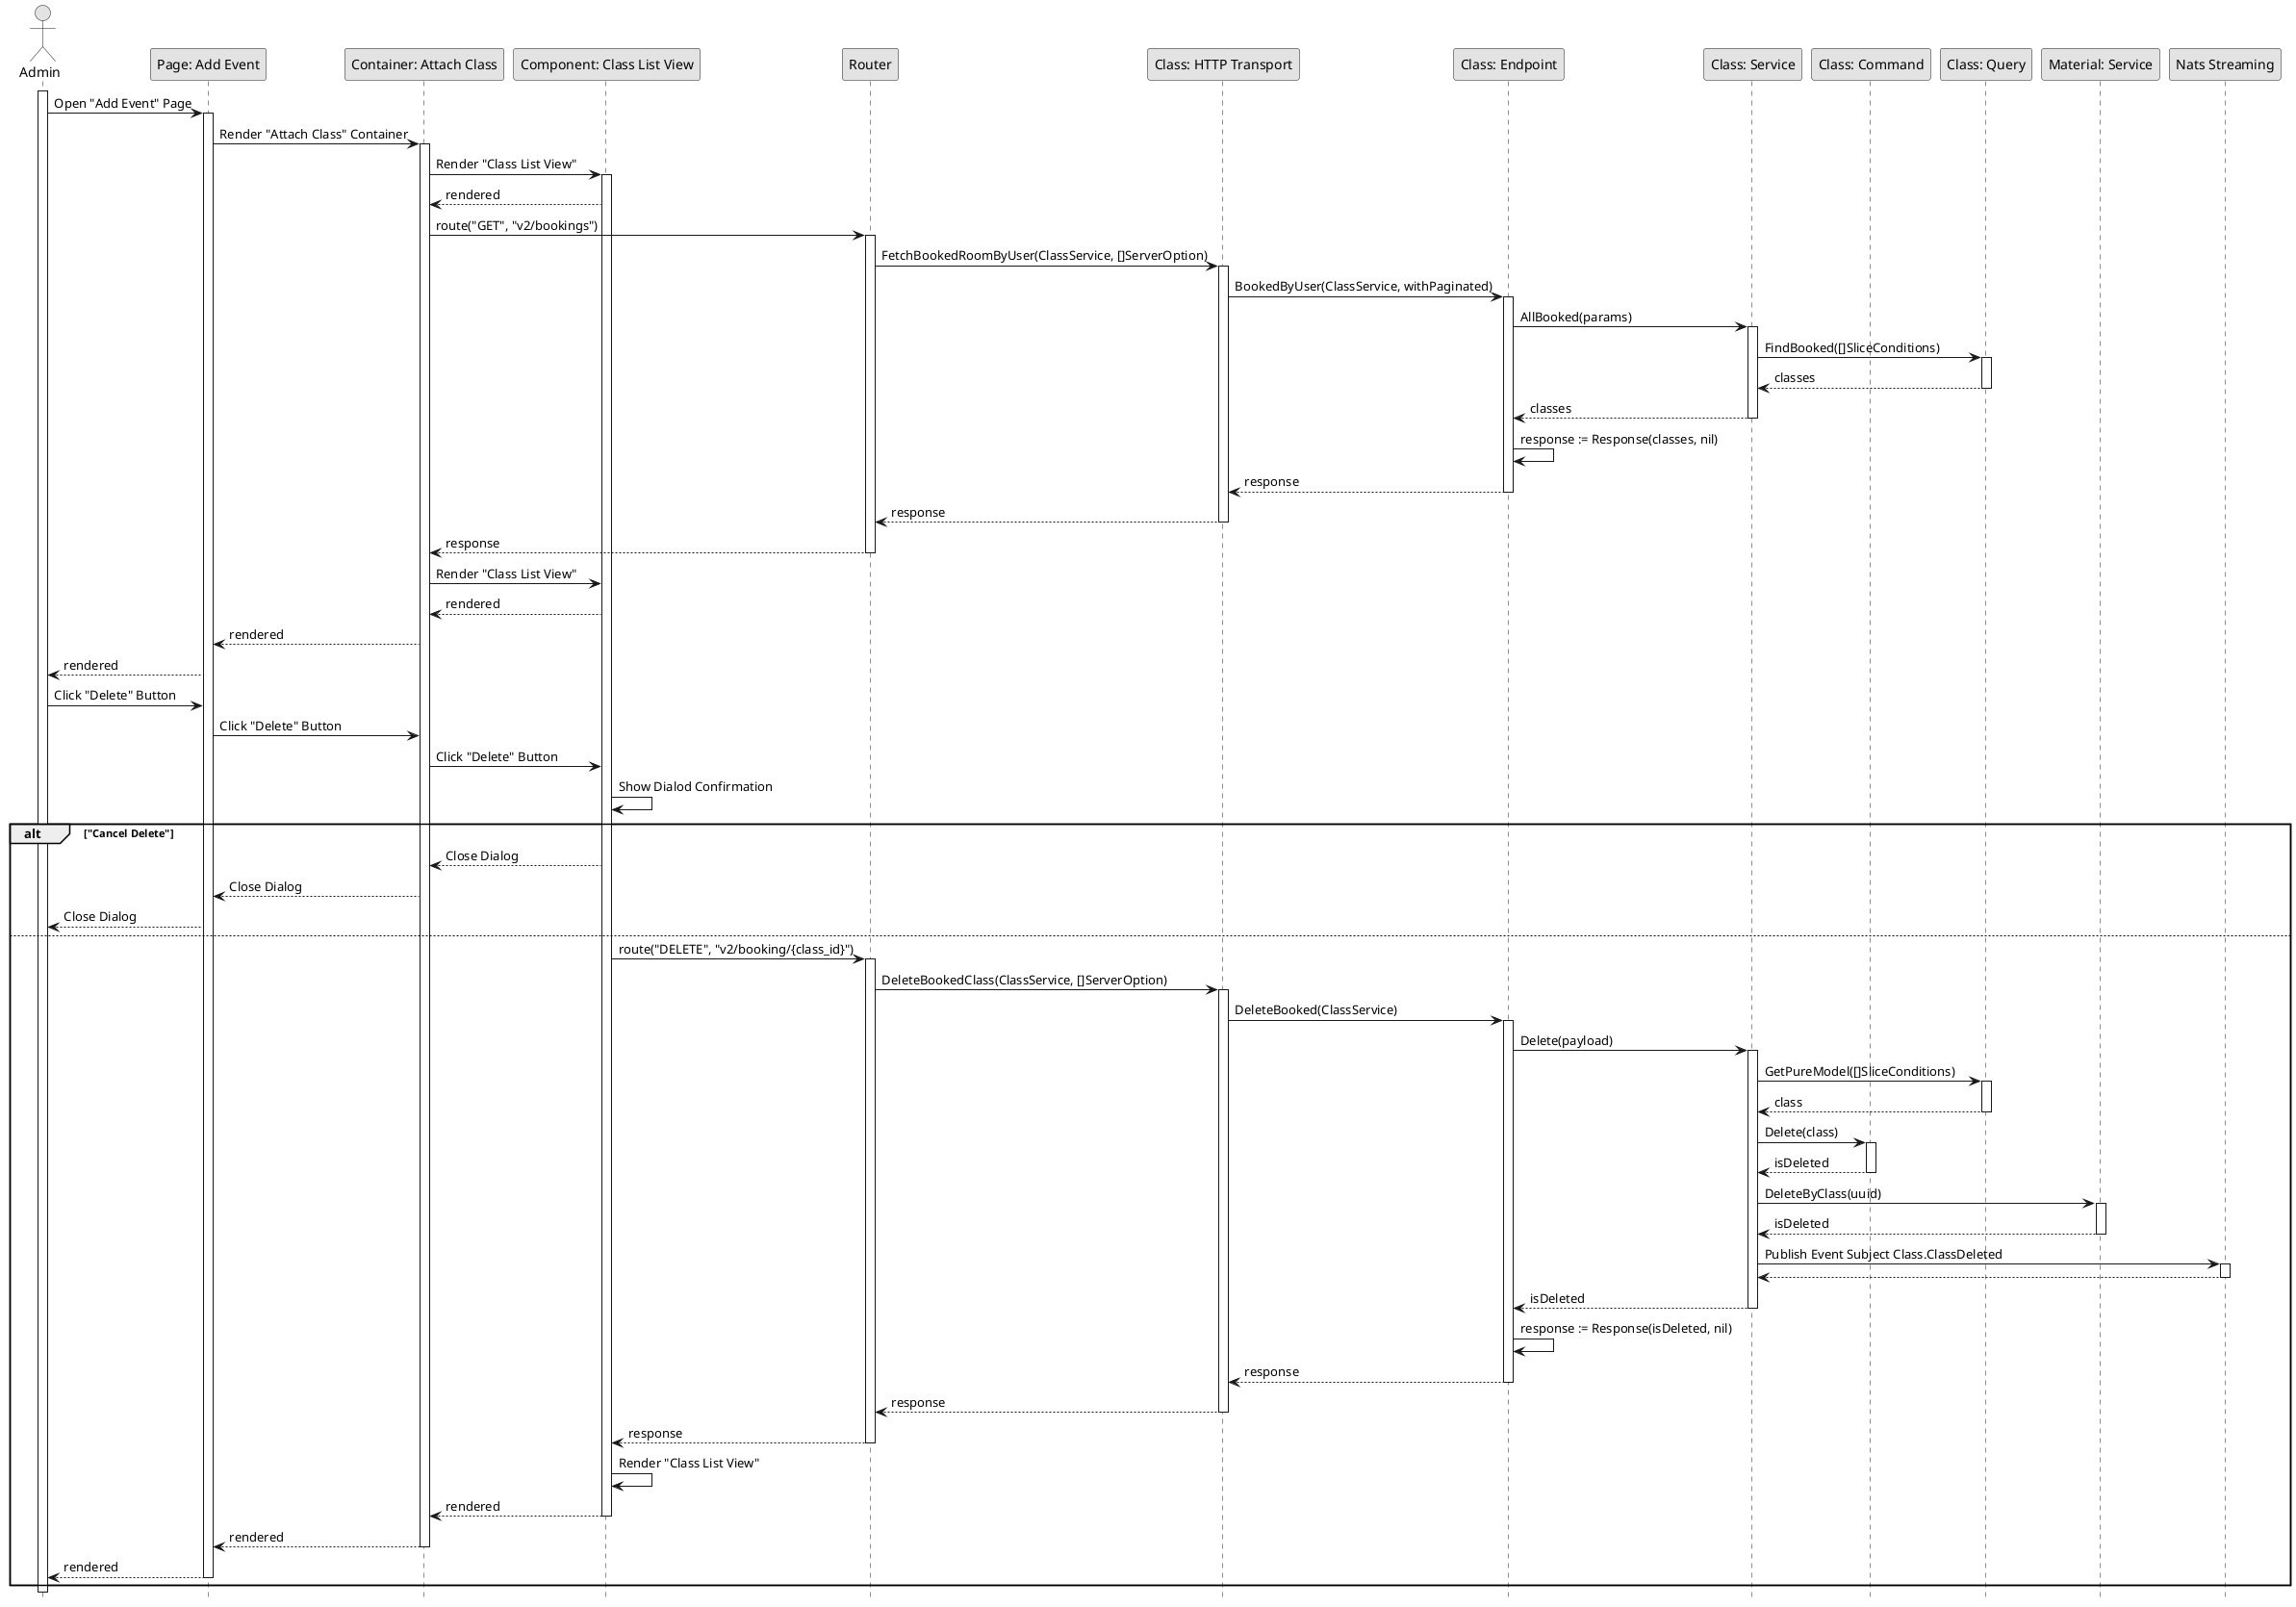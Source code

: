@startuml UnbookingClass

skinparam Monochrome true
skinparam Shadowing false
hide footbox

actor Admin
participant "Page: Add Event" as AddEventPage
participant "Container: Attach Class" as AttachClassContainer
participant "Component: Class List View" as ClassListView
participant "Router" as Router
participant "Class: HTTP Transport" as ClassHTTPTransport
participant "Class: Endpoint" as ClassEndpoint
participant "Class: Service" as ClassService
participant "Class: Command" as ClassCommand
participant "Class: Query" as ClassQuery
participant "Material: Service" as MaterialService
participant "Nats Streaming" as NatsStreaming

activate Admin

Admin->AddEventPage: Open "Add Event" Page
activate AddEventPage
AddEventPage->AttachClassContainer: Render "Attach Class" Container
activate AttachClassContainer
AttachClassContainer->ClassListView: Render "Class List View"
activate ClassListView
ClassListView-->AttachClassContainer: rendered
AttachClassContainer->Router: route("GET", "v2/bookings")
activate Router
Router->ClassHTTPTransport: FetchBookedRoomByUser(ClassService, []ServerOption)
activate ClassHTTPTransport
ClassHTTPTransport->ClassEndpoint: BookedByUser(ClassService, withPaginated)
activate ClassEndpoint
ClassEndpoint->ClassService: AllBooked(params)

activate ClassService
ClassService->ClassQuery: FindBooked([]SliceConditions)
activate ClassQuery
ClassQuery-->ClassService: classes
deactivate ClassQuery
ClassService-->ClassEndpoint: classes
deactivate ClassService

ClassEndpoint->ClassEndpoint: response := Response(classes, nil)
ClassEndpoint-->ClassHTTPTransport: response
deactivate ClassEndpoint
ClassHTTPTransport-->Router: response
deactivate ClassHTTPTransport
Router-->AttachClassContainer: response
deactivate Router
AttachClassContainer->ClassListView: Render "Class List View"
ClassListView-->AttachClassContainer: rendered
AttachClassContainer-->AddEventPage: rendered
AddEventPage-->Admin: rendered

Admin->AddEventPage: Click "Delete" Button
AddEventPage->AttachClassContainer: Click "Delete" Button
AttachClassContainer->ClassListView: Click "Delete" Button
ClassListView->ClassListView: Show Dialod Confirmation

alt "Cancel Delete"
    ClassListView-->AttachClassContainer: Close Dialog
    AttachClassContainer-->AddEventPage: Close Dialog
    AddEventPage-->Admin: Close Dialog
else
    ClassListView->Router: route("DELETE", "v2/booking/{class_id}")
    activate Router
    Router->ClassHTTPTransport: DeleteBookedClass(ClassService, []ServerOption)
    activate ClassHTTPTransport
    ClassHTTPTransport->ClassEndpoint: DeleteBooked(ClassService)
    activate ClassEndpoint
    ClassEndpoint->ClassService: Delete(payload)

    activate ClassService
    ClassService->ClassQuery: GetPureModel([]SliceConditions)
    activate ClassQuery
    ClassQuery-->ClassService: class
    deactivate ClassQuery

    ClassService->ClassCommand: Delete(class)
    activate ClassCommand
    ClassCommand-->ClassService: isDeleted
    deactivate ClassCommand

    ClassService->MaterialService: DeleteByClass(uuid)
    activate MaterialService
    MaterialService-->ClassService: isDeleted
    deactivate MaterialService
    ClassService->NatsStreaming: Publish Event Subject Class.ClassDeleted
    activate NatsStreaming
    NatsStreaming-->ClassService
    deactivate NatsStreaming
    
    ClassService-->ClassEndpoint: isDeleted
    deactivate ClassService
    
    ClassEndpoint->ClassEndpoint: response := Response(isDeleted, nil)
    ClassEndpoint-->ClassHTTPTransport: response
    deactivate ClassEndpoint
    ClassHTTPTransport-->Router: response
    deactivate ClassHTTPTransport
    Router-->ClassListView: response
    deactivate Router
    ClassListView->ClassListView: Render "Class List View"
    ClassListView-->AttachClassContainer: rendered
    deactivate ClassListView
    AttachClassContainer-->AddEventPage: rendered
    deactivate AttachClassContainer
    AddEventPage-->Admin: rendered
    deactivate AddEventPage
end

deactivate Admin

@enduml